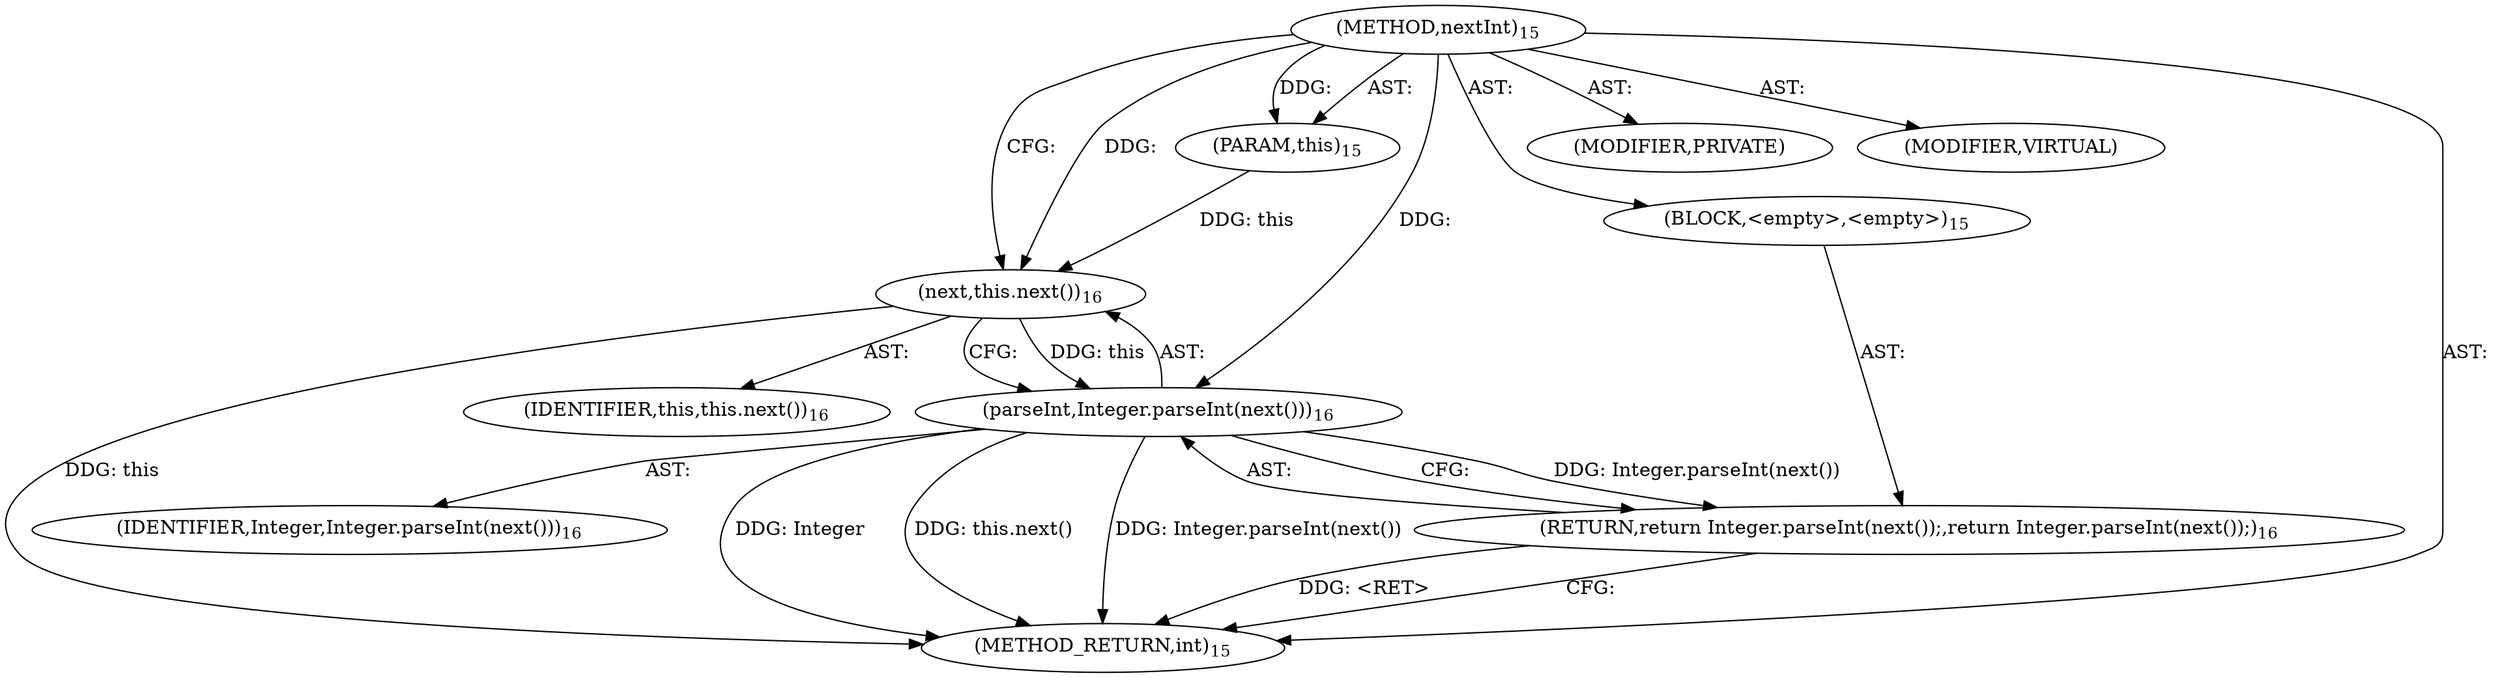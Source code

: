 digraph "nextInt" {  
"68" [label = <(METHOD,nextInt)<SUB>15</SUB>> ]
"4" [label = <(PARAM,this)<SUB>15</SUB>> ]
"69" [label = <(BLOCK,&lt;empty&gt;,&lt;empty&gt;)<SUB>15</SUB>> ]
"70" [label = <(RETURN,return Integer.parseInt(next());,return Integer.parseInt(next());)<SUB>16</SUB>> ]
"71" [label = <(parseInt,Integer.parseInt(next()))<SUB>16</SUB>> ]
"72" [label = <(IDENTIFIER,Integer,Integer.parseInt(next()))<SUB>16</SUB>> ]
"73" [label = <(next,this.next())<SUB>16</SUB>> ]
"3" [label = <(IDENTIFIER,this,this.next())<SUB>16</SUB>> ]
"74" [label = <(MODIFIER,PRIVATE)> ]
"75" [label = <(MODIFIER,VIRTUAL)> ]
"76" [label = <(METHOD_RETURN,int)<SUB>15</SUB>> ]
  "68" -> "4"  [ label = "AST: "] 
  "68" -> "69"  [ label = "AST: "] 
  "68" -> "74"  [ label = "AST: "] 
  "68" -> "75"  [ label = "AST: "] 
  "68" -> "76"  [ label = "AST: "] 
  "69" -> "70"  [ label = "AST: "] 
  "70" -> "71"  [ label = "AST: "] 
  "71" -> "72"  [ label = "AST: "] 
  "71" -> "73"  [ label = "AST: "] 
  "73" -> "3"  [ label = "AST: "] 
  "70" -> "76"  [ label = "CFG: "] 
  "71" -> "70"  [ label = "CFG: "] 
  "73" -> "71"  [ label = "CFG: "] 
  "68" -> "73"  [ label = "CFG: "] 
  "70" -> "76"  [ label = "DDG: &lt;RET&gt;"] 
  "71" -> "76"  [ label = "DDG: Integer"] 
  "73" -> "76"  [ label = "DDG: this"] 
  "71" -> "76"  [ label = "DDG: this.next()"] 
  "71" -> "76"  [ label = "DDG: Integer.parseInt(next())"] 
  "68" -> "4"  [ label = "DDG: "] 
  "71" -> "70"  [ label = "DDG: Integer.parseInt(next())"] 
  "68" -> "71"  [ label = "DDG: "] 
  "73" -> "71"  [ label = "DDG: this"] 
  "4" -> "73"  [ label = "DDG: this"] 
  "68" -> "73"  [ label = "DDG: "] 
}
